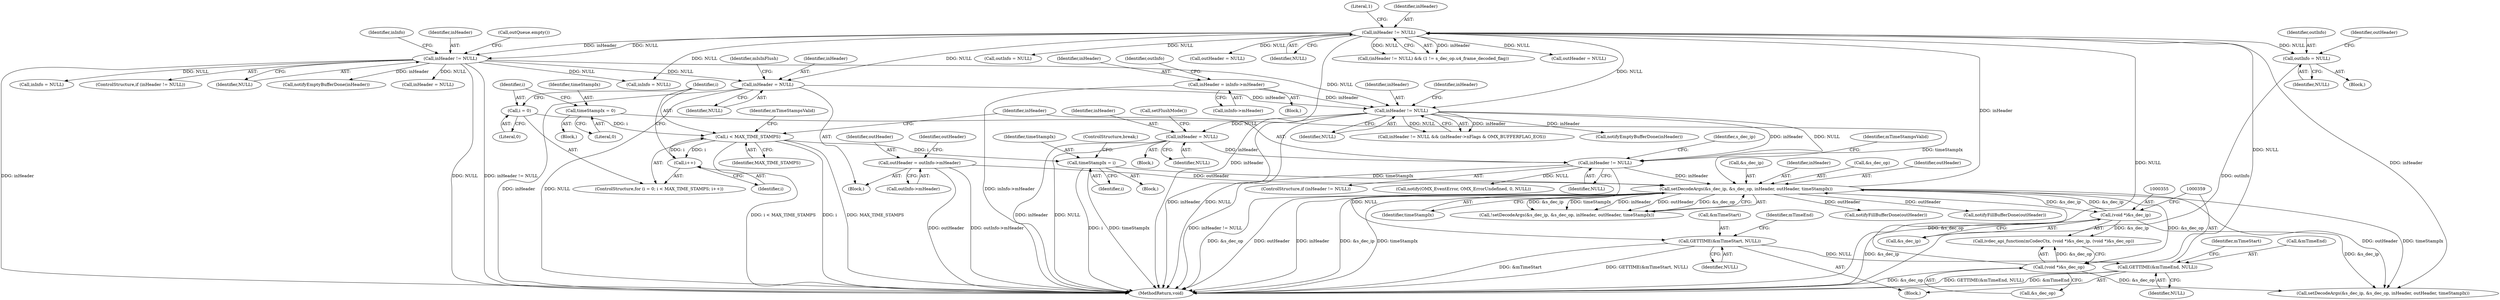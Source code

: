 digraph "0_Android_918eeaa29d99d257282fafec931b4bda0e3bae12_3@pointer" {
"1000627" [label="(Call,outInfo = NULL)"];
"1000408" [label="(Call,inHeader != NULL)"];
"1000301" [label="(Call,setDecodeArgs(&s_dec_ip, &s_dec_op, inHeader, outHeader, timeStampIx))"];
"1000354" [label="(Call,(void *)&s_dec_ip)"];
"1000358" [label="(Call,(void *)&s_dec_op)"];
"1000276" [label="(Call,inHeader != NULL)"];
"1000225" [label="(Call,inHeader = NULL)"];
"1000197" [label="(Call,inHeader != NULL)"];
"1000163" [label="(Call,inHeader = inInfo->mHeader)"];
"1000148" [label="(Call,inHeader = NULL)"];
"1000670" [label="(Call,inHeader != NULL)"];
"1000175" [label="(Call,outHeader = outInfo->mHeader)"];
"1000252" [label="(Call,timeStampIx = 0)"];
"1000271" [label="(Call,timeStampIx = i)"];
"1000259" [label="(Call,i < MAX_TIME_STAMPS)"];
"1000262" [label="(Call,i++)"];
"1000256" [label="(Call,i = 0)"];
"1000380" [label="(Call,GETTIME(&mTimeEnd, NULL))"];
"1000341" [label="(Call,GETTIME(&mTimeStart, NULL))"];
"1000227" [label="(Identifier,NULL)"];
"1000177" [label="(Call,outInfo->mHeader)"];
"1000629" [label="(Identifier,NULL)"];
"1000660" [label="(Call,outInfo = NULL)"];
"1000385" [label="(Identifier,mTimeStart)"];
"1000226" [label="(Identifier,inHeader)"];
"1000275" [label="(ControlStructure,if (inHeader != NULL))"];
"1000277" [label="(Identifier,inHeader)"];
"1000252" [label="(Call,timeStampIx = 0)"];
"1000663" [label="(Call,notifyFillBufferDone(outHeader))"];
"1000257" [label="(Identifier,i)"];
"1000630" [label="(Call,notifyFillBufferDone(outHeader))"];
"1000250" [label="(Block,)"];
"1000272" [label="(Identifier,timeStampIx)"];
"1000689" [label="(MethodReturn,void)"];
"1000302" [label="(Call,&s_dec_ip)"];
"1000301" [label="(Call,setDecodeArgs(&s_dec_ip, &s_dec_op, inHeader, outHeader, timeStampIx))"];
"1000676" [label="(Identifier,inInfo)"];
"1000139" [label="(Block,)"];
"1000260" [label="(Identifier,i)"];
"1000175" [label="(Call,outHeader = outInfo->mHeader)"];
"1000312" [label="(Call,notify(OMX_EventError, OMX_ErrorUndefined, 0, NULL))"];
"1000268" [label="(Identifier,mTimeStampsValid)"];
"1000225" [label="(Call,inHeader = NULL)"];
"1000308" [label="(Identifier,timeStampIx)"];
"1000172" [label="(Identifier,outInfo)"];
"1000628" [label="(Identifier,outInfo)"];
"1000270" [label="(Block,)"];
"1000199" [label="(Identifier,NULL)"];
"1000165" [label="(Call,inInfo->mHeader)"];
"1000258" [label="(Literal,0)"];
"1000681" [label="(Call,inInfo = NULL)"];
"1000669" [label="(ControlStructure,if (inHeader != NULL))"];
"1000671" [label="(Identifier,inHeader)"];
"1000253" [label="(Identifier,timeStampIx)"];
"1000632" [label="(Call,outHeader = NULL)"];
"1000381" [label="(Call,&mTimeEnd)"];
"1000198" [label="(Identifier,inHeader)"];
"1000261" [label="(Identifier,MAX_TIME_STAMPS)"];
"1000138" [label="(Call,outQueue.empty())"];
"1000341" [label="(Call,GETTIME(&mTimeStart, NULL))"];
"1000410" [label="(Identifier,NULL)"];
"1000259" [label="(Call,i < MAX_TIME_STAMPS)"];
"1000672" [label="(Identifier,NULL)"];
"1000306" [label="(Identifier,inHeader)"];
"1000352" [label="(Call,ivdec_api_function(mCodecCtx, (void *)&s_dec_ip, (void *)&s_dec_op))"];
"1000282" [label="(Identifier,mTimeStampsValid)"];
"1000148" [label="(Call,inHeader = NULL)"];
"1000228" [label="(Call,setFlushMode())"];
"1000153" [label="(Identifier,mIsInFlush)"];
"1000300" [label="(Call,!setDecodeArgs(&s_dec_ip, &s_dec_op, inHeader, outHeader, timeStampIx))"];
"1000303" [label="(Identifier,s_dec_ip)"];
"1000412" [label="(Literal,1)"];
"1000263" [label="(Identifier,i)"];
"1000409" [label="(Identifier,inHeader)"];
"1000254" [label="(Literal,0)"];
"1000627" [label="(Call,outInfo = NULL)"];
"1000383" [label="(Identifier,NULL)"];
"1000342" [label="(Call,&mTimeStart)"];
"1000380" [label="(Call,GETTIME(&mTimeEnd, NULL))"];
"1000447" [label="(Call,setDecodeArgs(&s_dec_ip, &s_dec_op, inHeader, outHeader, timeStampIx))"];
"1000292" [label="(Block,)"];
"1000344" [label="(Identifier,NULL)"];
"1000197" [label="(Call,inHeader != NULL)"];
"1000176" [label="(Identifier,outHeader)"];
"1000407" [label="(Call,(inHeader != NULL) && (1 != s_dec_op.u4_frame_decoded_flag))"];
"1000158" [label="(Block,)"];
"1000196" [label="(Call,inHeader != NULL && (inHeader->nFlags & OMX_BUFFERFLAG_EOS))"];
"1000346" [label="(Identifier,mTimeEnd)"];
"1000271" [label="(Call,timeStampIx = i)"];
"1000149" [label="(Identifier,inHeader)"];
"1000163" [label="(Call,inHeader = inInfo->mHeader)"];
"1000223" [label="(Call,notifyEmptyBufferDone(inHeader))"];
"1000304" [label="(Call,&s_dec_op)"];
"1000665" [label="(Call,outHeader = NULL)"];
"1000602" [label="(Block,)"];
"1000684" [label="(Call,notifyEmptyBufferDone(inHeader))"];
"1000276" [label="(Call,inHeader != NULL)"];
"1000262" [label="(Call,i++)"];
"1000255" [label="(ControlStructure,for (i = 0; i < MAX_TIME_STAMPS; i++))"];
"1000670" [label="(Call,inHeader != NULL)"];
"1000150" [label="(Identifier,NULL)"];
"1000354" [label="(Call,(void *)&s_dec_ip)"];
"1000164" [label="(Identifier,inHeader)"];
"1000182" [label="(Identifier,outHeader)"];
"1000686" [label="(Call,inHeader = NULL)"];
"1000256" [label="(Call,i = 0)"];
"1000145" [label="(Call,inInfo = NULL)"];
"1000408" [label="(Call,inHeader != NULL)"];
"1000273" [label="(Identifier,i)"];
"1000356" [label="(Call,&s_dec_ip)"];
"1000358" [label="(Call,(void *)&s_dec_op)"];
"1000215" [label="(Block,)"];
"1000631" [label="(Identifier,outHeader)"];
"1000360" [label="(Call,&s_dec_op)"];
"1000278" [label="(Identifier,NULL)"];
"1000307" [label="(Identifier,outHeader)"];
"1000202" [label="(Identifier,inHeader)"];
"1000274" [label="(ControlStructure,break;)"];
"1000627" -> "1000602"  [label="AST: "];
"1000627" -> "1000629"  [label="CFG: "];
"1000628" -> "1000627"  [label="AST: "];
"1000629" -> "1000627"  [label="AST: "];
"1000631" -> "1000627"  [label="CFG: "];
"1000627" -> "1000689"  [label="DDG: outInfo"];
"1000408" -> "1000627"  [label="DDG: NULL"];
"1000408" -> "1000407"  [label="AST: "];
"1000408" -> "1000410"  [label="CFG: "];
"1000409" -> "1000408"  [label="AST: "];
"1000410" -> "1000408"  [label="AST: "];
"1000412" -> "1000408"  [label="CFG: "];
"1000407" -> "1000408"  [label="CFG: "];
"1000408" -> "1000689"  [label="DDG: inHeader"];
"1000408" -> "1000689"  [label="DDG: NULL"];
"1000408" -> "1000145"  [label="DDG: NULL"];
"1000408" -> "1000148"  [label="DDG: NULL"];
"1000408" -> "1000197"  [label="DDG: NULL"];
"1000408" -> "1000407"  [label="DDG: inHeader"];
"1000408" -> "1000407"  [label="DDG: NULL"];
"1000301" -> "1000408"  [label="DDG: inHeader"];
"1000380" -> "1000408"  [label="DDG: NULL"];
"1000408" -> "1000447"  [label="DDG: inHeader"];
"1000408" -> "1000632"  [label="DDG: NULL"];
"1000408" -> "1000660"  [label="DDG: NULL"];
"1000408" -> "1000665"  [label="DDG: NULL"];
"1000408" -> "1000670"  [label="DDG: inHeader"];
"1000408" -> "1000670"  [label="DDG: NULL"];
"1000301" -> "1000300"  [label="AST: "];
"1000301" -> "1000308"  [label="CFG: "];
"1000302" -> "1000301"  [label="AST: "];
"1000304" -> "1000301"  [label="AST: "];
"1000306" -> "1000301"  [label="AST: "];
"1000307" -> "1000301"  [label="AST: "];
"1000308" -> "1000301"  [label="AST: "];
"1000300" -> "1000301"  [label="CFG: "];
"1000301" -> "1000689"  [label="DDG: &s_dec_op"];
"1000301" -> "1000689"  [label="DDG: outHeader"];
"1000301" -> "1000689"  [label="DDG: inHeader"];
"1000301" -> "1000689"  [label="DDG: &s_dec_ip"];
"1000301" -> "1000689"  [label="DDG: timeStampIx"];
"1000301" -> "1000300"  [label="DDG: &s_dec_ip"];
"1000301" -> "1000300"  [label="DDG: timeStampIx"];
"1000301" -> "1000300"  [label="DDG: inHeader"];
"1000301" -> "1000300"  [label="DDG: outHeader"];
"1000301" -> "1000300"  [label="DDG: &s_dec_op"];
"1000354" -> "1000301"  [label="DDG: &s_dec_ip"];
"1000358" -> "1000301"  [label="DDG: &s_dec_op"];
"1000276" -> "1000301"  [label="DDG: inHeader"];
"1000175" -> "1000301"  [label="DDG: outHeader"];
"1000252" -> "1000301"  [label="DDG: timeStampIx"];
"1000271" -> "1000301"  [label="DDG: timeStampIx"];
"1000301" -> "1000354"  [label="DDG: &s_dec_ip"];
"1000301" -> "1000358"  [label="DDG: &s_dec_op"];
"1000301" -> "1000447"  [label="DDG: outHeader"];
"1000301" -> "1000447"  [label="DDG: timeStampIx"];
"1000301" -> "1000630"  [label="DDG: outHeader"];
"1000301" -> "1000663"  [label="DDG: outHeader"];
"1000354" -> "1000352"  [label="AST: "];
"1000354" -> "1000356"  [label="CFG: "];
"1000355" -> "1000354"  [label="AST: "];
"1000356" -> "1000354"  [label="AST: "];
"1000359" -> "1000354"  [label="CFG: "];
"1000354" -> "1000689"  [label="DDG: &s_dec_ip"];
"1000354" -> "1000352"  [label="DDG: &s_dec_ip"];
"1000354" -> "1000447"  [label="DDG: &s_dec_ip"];
"1000358" -> "1000352"  [label="AST: "];
"1000358" -> "1000360"  [label="CFG: "];
"1000359" -> "1000358"  [label="AST: "];
"1000360" -> "1000358"  [label="AST: "];
"1000352" -> "1000358"  [label="CFG: "];
"1000358" -> "1000689"  [label="DDG: &s_dec_op"];
"1000358" -> "1000352"  [label="DDG: &s_dec_op"];
"1000358" -> "1000447"  [label="DDG: &s_dec_op"];
"1000276" -> "1000275"  [label="AST: "];
"1000276" -> "1000278"  [label="CFG: "];
"1000277" -> "1000276"  [label="AST: "];
"1000278" -> "1000276"  [label="AST: "];
"1000282" -> "1000276"  [label="CFG: "];
"1000303" -> "1000276"  [label="CFG: "];
"1000276" -> "1000689"  [label="DDG: inHeader != NULL"];
"1000225" -> "1000276"  [label="DDG: inHeader"];
"1000197" -> "1000276"  [label="DDG: inHeader"];
"1000197" -> "1000276"  [label="DDG: NULL"];
"1000276" -> "1000312"  [label="DDG: NULL"];
"1000276" -> "1000341"  [label="DDG: NULL"];
"1000225" -> "1000215"  [label="AST: "];
"1000225" -> "1000227"  [label="CFG: "];
"1000226" -> "1000225"  [label="AST: "];
"1000227" -> "1000225"  [label="AST: "];
"1000228" -> "1000225"  [label="CFG: "];
"1000225" -> "1000689"  [label="DDG: NULL"];
"1000225" -> "1000689"  [label="DDG: inHeader"];
"1000197" -> "1000225"  [label="DDG: NULL"];
"1000197" -> "1000196"  [label="AST: "];
"1000197" -> "1000199"  [label="CFG: "];
"1000198" -> "1000197"  [label="AST: "];
"1000199" -> "1000197"  [label="AST: "];
"1000202" -> "1000197"  [label="CFG: "];
"1000196" -> "1000197"  [label="CFG: "];
"1000197" -> "1000689"  [label="DDG: NULL"];
"1000197" -> "1000689"  [label="DDG: inHeader"];
"1000197" -> "1000196"  [label="DDG: inHeader"];
"1000197" -> "1000196"  [label="DDG: NULL"];
"1000163" -> "1000197"  [label="DDG: inHeader"];
"1000148" -> "1000197"  [label="DDG: inHeader"];
"1000670" -> "1000197"  [label="DDG: NULL"];
"1000197" -> "1000223"  [label="DDG: inHeader"];
"1000163" -> "1000158"  [label="AST: "];
"1000163" -> "1000165"  [label="CFG: "];
"1000164" -> "1000163"  [label="AST: "];
"1000165" -> "1000163"  [label="AST: "];
"1000172" -> "1000163"  [label="CFG: "];
"1000163" -> "1000689"  [label="DDG: inInfo->mHeader"];
"1000148" -> "1000139"  [label="AST: "];
"1000148" -> "1000150"  [label="CFG: "];
"1000149" -> "1000148"  [label="AST: "];
"1000150" -> "1000148"  [label="AST: "];
"1000153" -> "1000148"  [label="CFG: "];
"1000148" -> "1000689"  [label="DDG: inHeader"];
"1000148" -> "1000689"  [label="DDG: NULL"];
"1000670" -> "1000148"  [label="DDG: NULL"];
"1000670" -> "1000669"  [label="AST: "];
"1000670" -> "1000672"  [label="CFG: "];
"1000671" -> "1000670"  [label="AST: "];
"1000672" -> "1000670"  [label="AST: "];
"1000138" -> "1000670"  [label="CFG: "];
"1000676" -> "1000670"  [label="CFG: "];
"1000670" -> "1000689"  [label="DDG: NULL"];
"1000670" -> "1000689"  [label="DDG: inHeader != NULL"];
"1000670" -> "1000689"  [label="DDG: inHeader"];
"1000670" -> "1000145"  [label="DDG: NULL"];
"1000670" -> "1000681"  [label="DDG: NULL"];
"1000670" -> "1000684"  [label="DDG: inHeader"];
"1000670" -> "1000686"  [label="DDG: NULL"];
"1000175" -> "1000139"  [label="AST: "];
"1000175" -> "1000177"  [label="CFG: "];
"1000176" -> "1000175"  [label="AST: "];
"1000177" -> "1000175"  [label="AST: "];
"1000182" -> "1000175"  [label="CFG: "];
"1000175" -> "1000689"  [label="DDG: outHeader"];
"1000175" -> "1000689"  [label="DDG: outInfo->mHeader"];
"1000252" -> "1000250"  [label="AST: "];
"1000252" -> "1000254"  [label="CFG: "];
"1000253" -> "1000252"  [label="AST: "];
"1000254" -> "1000252"  [label="AST: "];
"1000257" -> "1000252"  [label="CFG: "];
"1000271" -> "1000270"  [label="AST: "];
"1000271" -> "1000273"  [label="CFG: "];
"1000272" -> "1000271"  [label="AST: "];
"1000273" -> "1000271"  [label="AST: "];
"1000274" -> "1000271"  [label="CFG: "];
"1000271" -> "1000689"  [label="DDG: i"];
"1000271" -> "1000689"  [label="DDG: timeStampIx"];
"1000259" -> "1000271"  [label="DDG: i"];
"1000259" -> "1000255"  [label="AST: "];
"1000259" -> "1000261"  [label="CFG: "];
"1000260" -> "1000259"  [label="AST: "];
"1000261" -> "1000259"  [label="AST: "];
"1000268" -> "1000259"  [label="CFG: "];
"1000277" -> "1000259"  [label="CFG: "];
"1000259" -> "1000689"  [label="DDG: i < MAX_TIME_STAMPS"];
"1000259" -> "1000689"  [label="DDG: i"];
"1000259" -> "1000689"  [label="DDG: MAX_TIME_STAMPS"];
"1000262" -> "1000259"  [label="DDG: i"];
"1000256" -> "1000259"  [label="DDG: i"];
"1000259" -> "1000262"  [label="DDG: i"];
"1000262" -> "1000255"  [label="AST: "];
"1000262" -> "1000263"  [label="CFG: "];
"1000263" -> "1000262"  [label="AST: "];
"1000260" -> "1000262"  [label="CFG: "];
"1000256" -> "1000255"  [label="AST: "];
"1000256" -> "1000258"  [label="CFG: "];
"1000257" -> "1000256"  [label="AST: "];
"1000258" -> "1000256"  [label="AST: "];
"1000260" -> "1000256"  [label="CFG: "];
"1000380" -> "1000292"  [label="AST: "];
"1000380" -> "1000383"  [label="CFG: "];
"1000381" -> "1000380"  [label="AST: "];
"1000383" -> "1000380"  [label="AST: "];
"1000385" -> "1000380"  [label="CFG: "];
"1000380" -> "1000689"  [label="DDG: GETTIME(&mTimeEnd, NULL)"];
"1000380" -> "1000689"  [label="DDG: &mTimeEnd"];
"1000341" -> "1000380"  [label="DDG: NULL"];
"1000341" -> "1000292"  [label="AST: "];
"1000341" -> "1000344"  [label="CFG: "];
"1000342" -> "1000341"  [label="AST: "];
"1000344" -> "1000341"  [label="AST: "];
"1000346" -> "1000341"  [label="CFG: "];
"1000341" -> "1000689"  [label="DDG: &mTimeStart"];
"1000341" -> "1000689"  [label="DDG: GETTIME(&mTimeStart, NULL)"];
}
